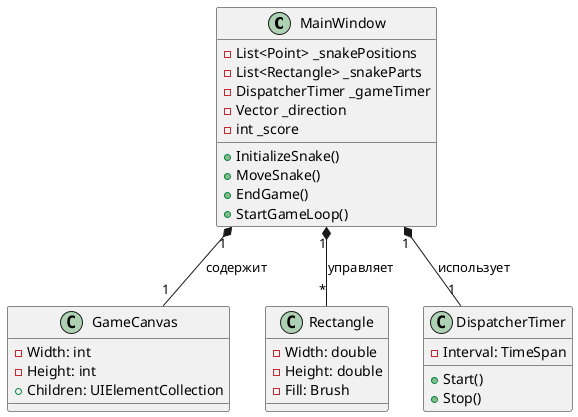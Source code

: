 @startuml classes
class MainWindow {
    - List<Point> _snakePositions
    - List<Rectangle> _snakeParts
    - DispatcherTimer _gameTimer
    - Vector _direction
    - int _score
    + InitializeSnake()
    + MoveSnake()
    + EndGame()
    + StartGameLoop()
}

class GameCanvas {
    - Width: int
    - Height: int
    + Children: UIElementCollection
}

class Rectangle {
    - Width: double
    - Height: double
    - Fill: Brush
}

class DispatcherTimer {
    - Interval: TimeSpan
    + Start()
    + Stop()
}

MainWindow "1" *-- "1" GameCanvas : содержит
MainWindow "1" *-- "1" DispatcherTimer : использует
MainWindow "1" *-- "*" Rectangle : управляет
@enduml
